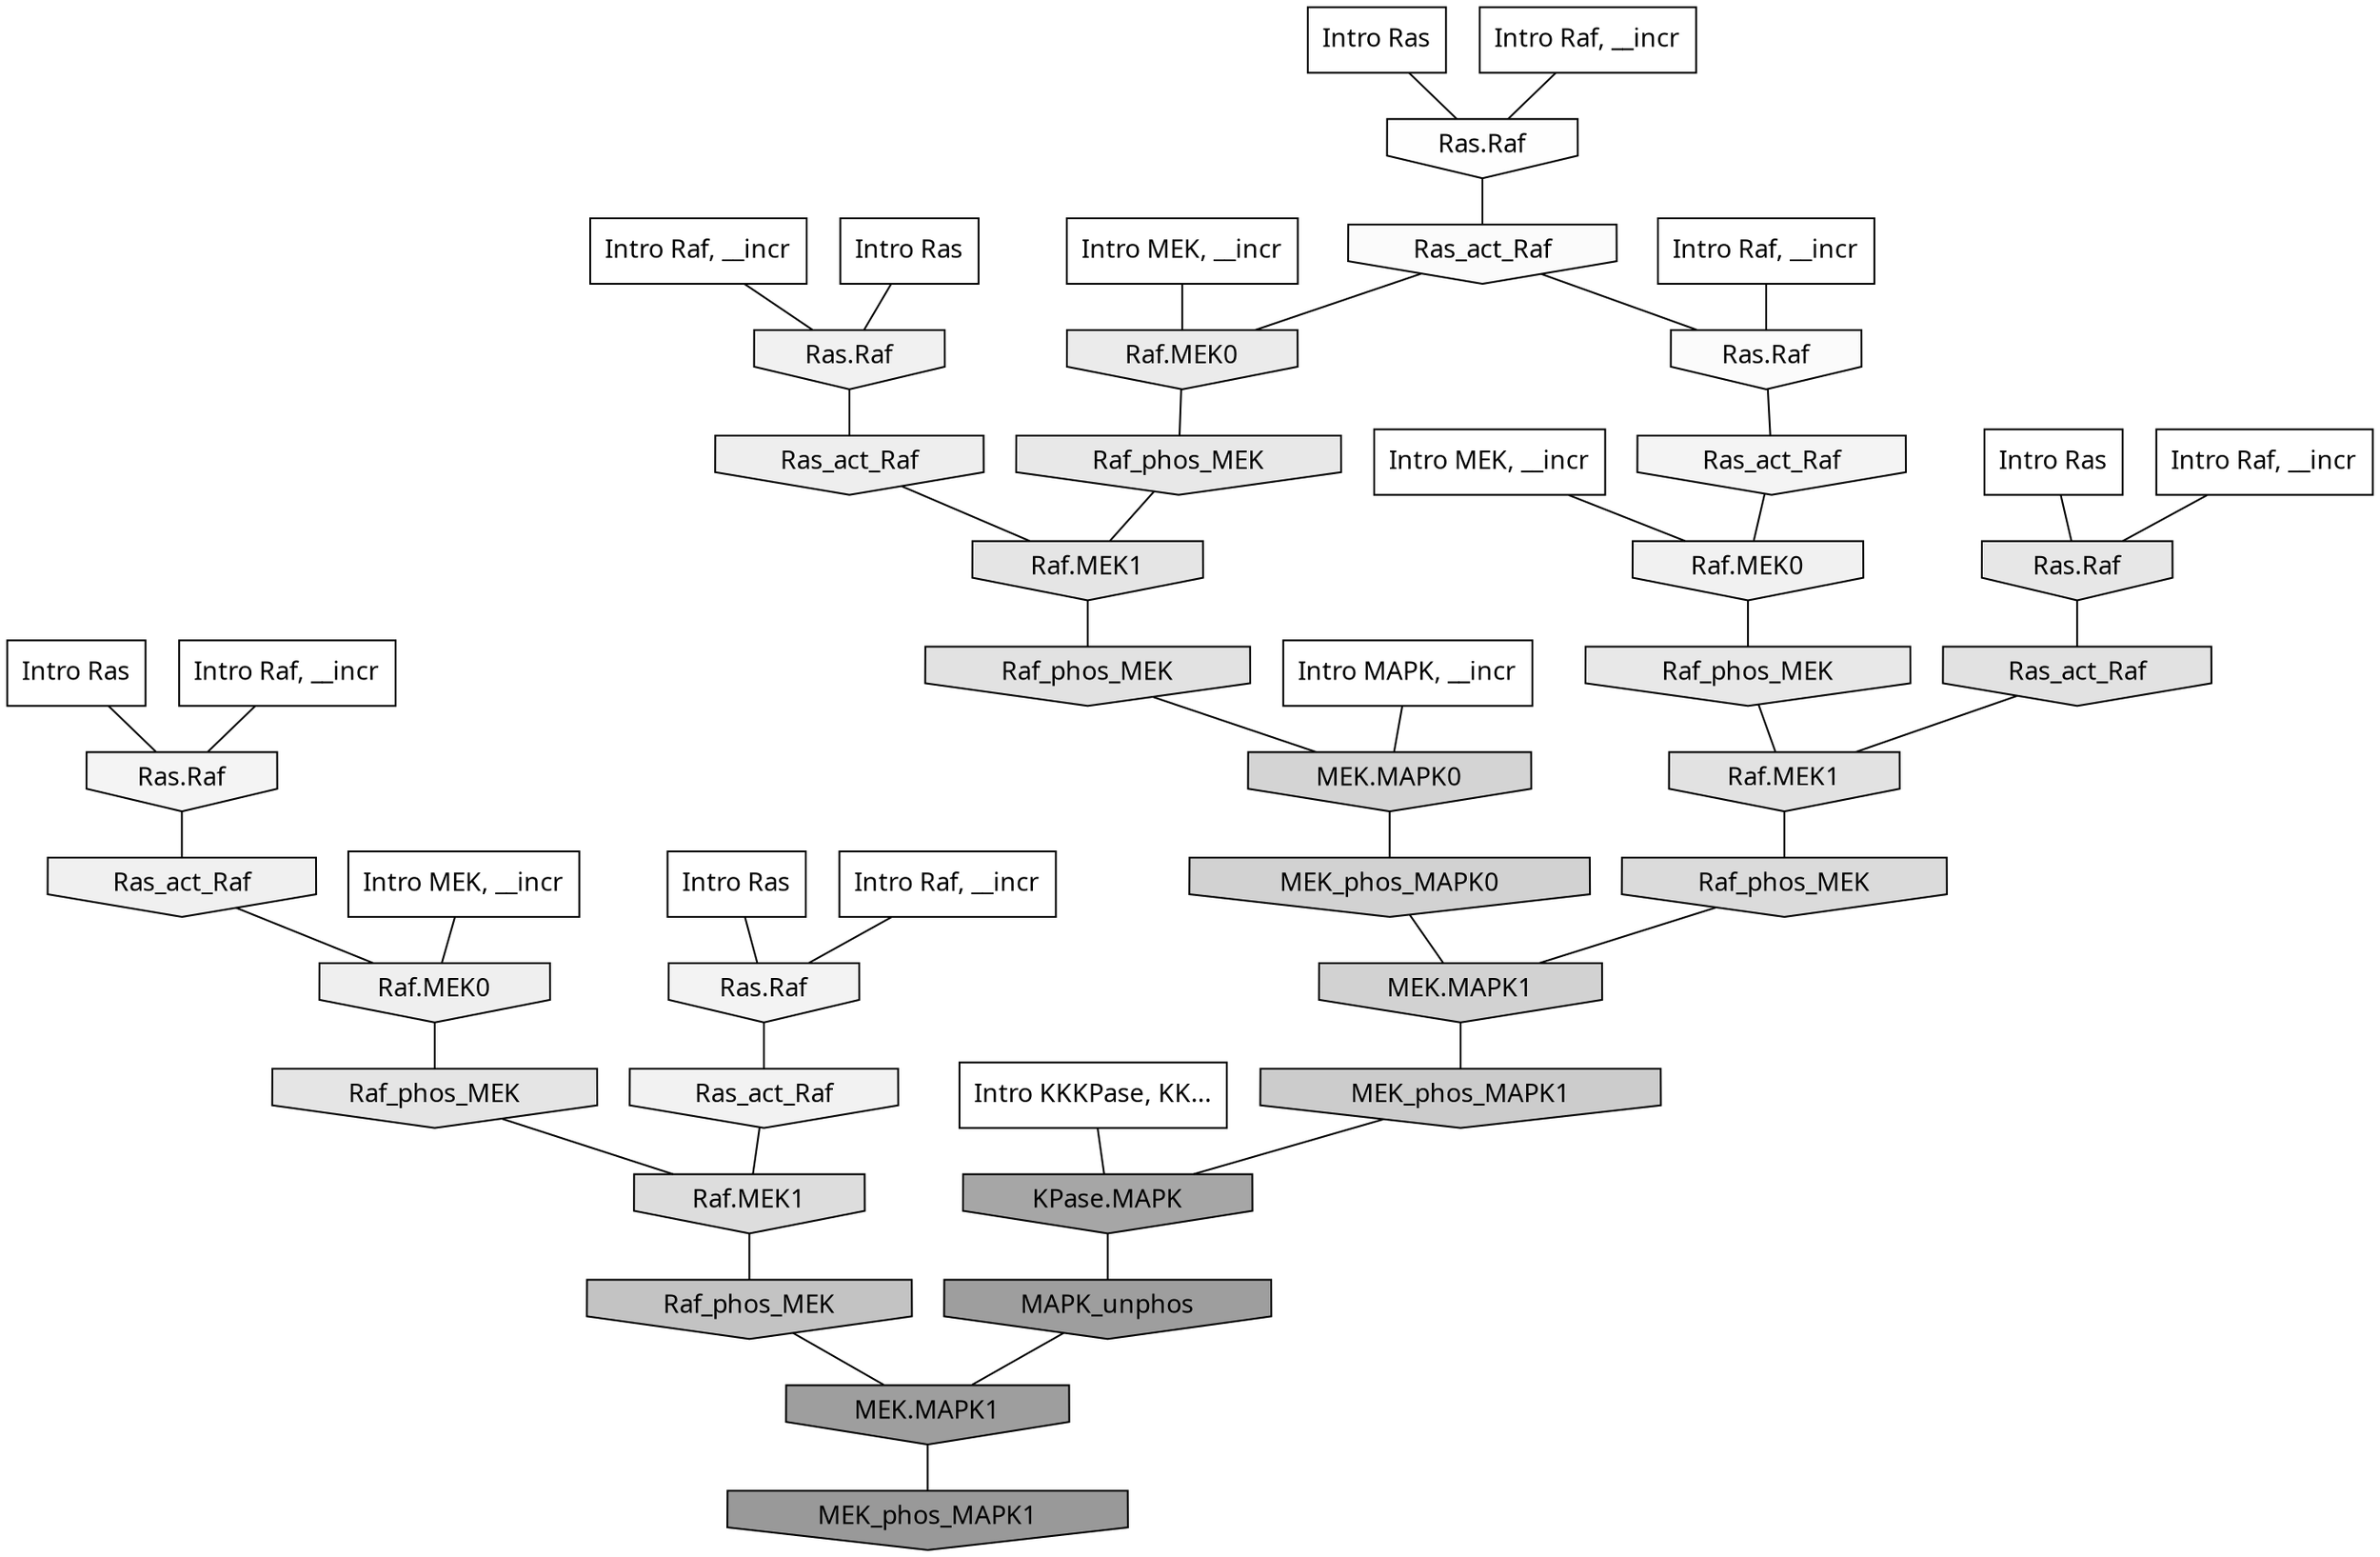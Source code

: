 digraph G{
  rankdir="TB";
  ranksep=0.30;
  node [fontname="CMU Serif"];
  edge [fontname="CMU Serif"];
  
  23 [label="Intro Ras", shape=rectangle, style=filled, fillcolor="0.000 0.000 1.000"]
  
  32 [label="Intro Ras", shape=rectangle, style=filled, fillcolor="0.000 0.000 1.000"]
  
  37 [label="Intro Ras", shape=rectangle, style=filled, fillcolor="0.000 0.000 1.000"]
  
  48 [label="Intro Ras", shape=rectangle, style=filled, fillcolor="0.000 0.000 1.000"]
  
  57 [label="Intro Ras", shape=rectangle, style=filled, fillcolor="0.000 0.000 1.000"]
  
  370 [label="Intro Raf, __incr", shape=rectangle, style=filled, fillcolor="0.000 0.000 1.000"]
  
  379 [label="Intro Raf, __incr", shape=rectangle, style=filled, fillcolor="0.000 0.000 1.000"]
  
  420 [label="Intro Raf, __incr", shape=rectangle, style=filled, fillcolor="0.000 0.000 1.000"]
  
  460 [label="Intro Raf, __incr", shape=rectangle, style=filled, fillcolor="0.000 0.000 1.000"]
  
  650 [label="Intro Raf, __incr", shape=rectangle, style=filled, fillcolor="0.000 0.000 1.000"]
  
  853 [label="Intro Raf, __incr", shape=rectangle, style=filled, fillcolor="0.000 0.000 1.000"]
  
  1381 [label="Intro MEK, __incr", shape=rectangle, style=filled, fillcolor="0.000 0.000 1.000"]
  
  1408 [label="Intro MEK, __incr", shape=rectangle, style=filled, fillcolor="0.000 0.000 1.000"]
  
  1478 [label="Intro MEK, __incr", shape=rectangle, style=filled, fillcolor="0.000 0.000 1.000"]
  
  2336 [label="Intro MAPK, __incr", shape=rectangle, style=filled, fillcolor="0.000 0.000 1.000"]
  
  3116 [label="Intro KKKPase, KK...", shape=rectangle, style=filled, fillcolor="0.000 0.000 1.000"]
  
  3398 [label="Ras.Raf", shape=invhouse, style=filled, fillcolor="0.000 0.000 0.993"]
  
  3516 [label="Ras_act_Raf", shape=invhouse, style=filled, fillcolor="0.000 0.000 0.983"]
  
  3521 [label="Ras.Raf", shape=invhouse, style=filled, fillcolor="0.000 0.000 0.983"]
  
  4140 [label="Ras_act_Raf", shape=invhouse, style=filled, fillcolor="0.000 0.000 0.957"]
  
  4199 [label="Ras.Raf", shape=invhouse, style=filled, fillcolor="0.000 0.000 0.955"]
  
  4248 [label="Ras.Raf", shape=invhouse, style=filled, fillcolor="0.000 0.000 0.953"]
  
  4408 [label="Ras_act_Raf", shape=invhouse, style=filled, fillcolor="0.000 0.000 0.947"]
  
  4488 [label="Raf.MEK0", shape=invhouse, style=filled, fillcolor="0.000 0.000 0.945"]
  
  4501 [label="Ras.Raf", shape=invhouse, style=filled, fillcolor="0.000 0.000 0.944"]
  
  4665 [label="Ras_act_Raf", shape=invhouse, style=filled, fillcolor="0.000 0.000 0.939"]
  
  4731 [label="Raf.MEK0", shape=invhouse, style=filled, fillcolor="0.000 0.000 0.937"]
  
  4896 [label="Ras_act_Raf", shape=invhouse, style=filled, fillcolor="0.000 0.000 0.932"]
  
  5304 [label="Raf.MEK0", shape=invhouse, style=filled, fillcolor="0.000 0.000 0.919"]
  
  5613 [label="Raf_phos_MEK", shape=invhouse, style=filled, fillcolor="0.000 0.000 0.910"]
  
  5627 [label="Raf_phos_MEK", shape=invhouse, style=filled, fillcolor="0.000 0.000 0.909"]
  
  5898 [label="Ras.Raf", shape=invhouse, style=filled, fillcolor="0.000 0.000 0.903"]
  
  6073 [label="Raf.MEK1", shape=invhouse, style=filled, fillcolor="0.000 0.000 0.898"]
  
  6127 [label="Raf_phos_MEK", shape=invhouse, style=filled, fillcolor="0.000 0.000 0.896"]
  
  6680 [label="Raf_phos_MEK", shape=invhouse, style=filled, fillcolor="0.000 0.000 0.884"]
  
  6729 [label="Ras_act_Raf", shape=invhouse, style=filled, fillcolor="0.000 0.000 0.883"]
  
  6736 [label="Raf.MEK1", shape=invhouse, style=filled, fillcolor="0.000 0.000 0.883"]
  
  7869 [label="Raf.MEK1", shape=invhouse, style=filled, fillcolor="0.000 0.000 0.864"]
  
  8393 [label="Raf_phos_MEK", shape=invhouse, style=filled, fillcolor="0.000 0.000 0.856"]
  
  10551 [label="MEK.MAPK0", shape=invhouse, style=filled, fillcolor="0.000 0.000 0.829"]
  
  11269 [label="MEK_phos_MAPK0", shape=invhouse, style=filled, fillcolor="0.000 0.000 0.822"]
  
  11411 [label="MEK.MAPK1", shape=invhouse, style=filled, fillcolor="0.000 0.000 0.821"]
  
  14202 [label="MEK_phos_MAPK1", shape=invhouse, style=filled, fillcolor="0.000 0.000 0.798"]
  
  17308 [label="Raf_phos_MEK", shape=invhouse, style=filled, fillcolor="0.000 0.000 0.765"]
  
  21585 [label="KPase.MAPK", shape=invhouse, style=filled, fillcolor="0.000 0.000 0.652"]
  
  22559 [label="MAPK_unphos", shape=invhouse, style=filled, fillcolor="0.000 0.000 0.620"]
  
  22560 [label="MEK.MAPK1", shape=invhouse, style=filled, fillcolor="0.000 0.000 0.619"]
  
  23164 [label="MEK_phos_MAPK1", shape=invhouse, style=filled, fillcolor="0.000 0.000 0.600"]
  
  
  22560 -> 23164 [dir=none, color="0.000 0.000 0.000"] 
  22559 -> 22560 [dir=none, color="0.000 0.000 0.000"] 
  21585 -> 22559 [dir=none, color="0.000 0.000 0.000"] 
  17308 -> 22560 [dir=none, color="0.000 0.000 0.000"] 
  14202 -> 21585 [dir=none, color="0.000 0.000 0.000"] 
  11411 -> 14202 [dir=none, color="0.000 0.000 0.000"] 
  11269 -> 11411 [dir=none, color="0.000 0.000 0.000"] 
  10551 -> 11269 [dir=none, color="0.000 0.000 0.000"] 
  8393 -> 11411 [dir=none, color="0.000 0.000 0.000"] 
  7869 -> 17308 [dir=none, color="0.000 0.000 0.000"] 
  6736 -> 8393 [dir=none, color="0.000 0.000 0.000"] 
  6729 -> 6736 [dir=none, color="0.000 0.000 0.000"] 
  6680 -> 10551 [dir=none, color="0.000 0.000 0.000"] 
  6127 -> 7869 [dir=none, color="0.000 0.000 0.000"] 
  6073 -> 6680 [dir=none, color="0.000 0.000 0.000"] 
  5898 -> 6729 [dir=none, color="0.000 0.000 0.000"] 
  5627 -> 6736 [dir=none, color="0.000 0.000 0.000"] 
  5613 -> 6073 [dir=none, color="0.000 0.000 0.000"] 
  5304 -> 5613 [dir=none, color="0.000 0.000 0.000"] 
  4896 -> 6073 [dir=none, color="0.000 0.000 0.000"] 
  4731 -> 6127 [dir=none, color="0.000 0.000 0.000"] 
  4665 -> 4731 [dir=none, color="0.000 0.000 0.000"] 
  4501 -> 4896 [dir=none, color="0.000 0.000 0.000"] 
  4488 -> 5627 [dir=none, color="0.000 0.000 0.000"] 
  4408 -> 7869 [dir=none, color="0.000 0.000 0.000"] 
  4248 -> 4408 [dir=none, color="0.000 0.000 0.000"] 
  4199 -> 4665 [dir=none, color="0.000 0.000 0.000"] 
  4140 -> 4488 [dir=none, color="0.000 0.000 0.000"] 
  3521 -> 4140 [dir=none, color="0.000 0.000 0.000"] 
  3516 -> 3521 [dir=none, color="0.000 0.000 0.000"] 
  3516 -> 5304 [dir=none, color="0.000 0.000 0.000"] 
  3398 -> 3516 [dir=none, color="0.000 0.000 0.000"] 
  3116 -> 21585 [dir=none, color="0.000 0.000 0.000"] 
  2336 -> 10551 [dir=none, color="0.000 0.000 0.000"] 
  1478 -> 5304 [dir=none, color="0.000 0.000 0.000"] 
  1408 -> 4731 [dir=none, color="0.000 0.000 0.000"] 
  1381 -> 4488 [dir=none, color="0.000 0.000 0.000"] 
  853 -> 3521 [dir=none, color="0.000 0.000 0.000"] 
  650 -> 5898 [dir=none, color="0.000 0.000 0.000"] 
  460 -> 3398 [dir=none, color="0.000 0.000 0.000"] 
  420 -> 4199 [dir=none, color="0.000 0.000 0.000"] 
  379 -> 4248 [dir=none, color="0.000 0.000 0.000"] 
  370 -> 4501 [dir=none, color="0.000 0.000 0.000"] 
  57 -> 4501 [dir=none, color="0.000 0.000 0.000"] 
  48 -> 5898 [dir=none, color="0.000 0.000 0.000"] 
  37 -> 4248 [dir=none, color="0.000 0.000 0.000"] 
  32 -> 3398 [dir=none, color="0.000 0.000 0.000"] 
  23 -> 4199 [dir=none, color="0.000 0.000 0.000"] 
  
  }
